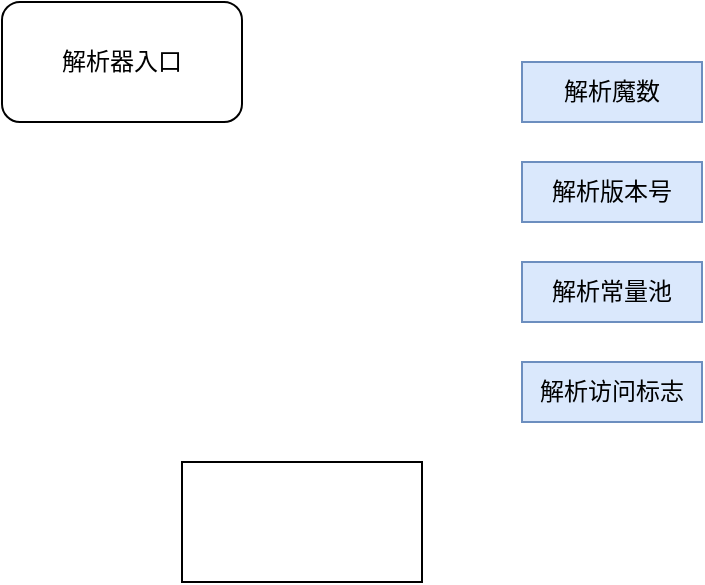 <mxfile version="15.6.3" type="github">
  <diagram id="KJQ_AWa8l4w9tSERXjJN" name="Page-1">
    <mxGraphModel dx="942" dy="621" grid="1" gridSize="10" guides="1" tooltips="1" connect="1" arrows="1" fold="1" page="1" pageScale="1" pageWidth="827" pageHeight="1169" math="0" shadow="0">
      <root>
        <mxCell id="0" />
        <mxCell id="1" parent="0" />
        <mxCell id="fsH_G0In-MBlYthfAQ0J-1" value="解析器入口" style="rounded=1;whiteSpace=wrap;html=1;" vertex="1" parent="1">
          <mxGeometry x="260" y="60" width="120" height="60" as="geometry" />
        </mxCell>
        <mxCell id="fsH_G0In-MBlYthfAQ0J-2" value="" style="rounded=0;whiteSpace=wrap;html=1;" vertex="1" parent="1">
          <mxGeometry x="350" y="290" width="120" height="60" as="geometry" />
        </mxCell>
        <mxCell id="fsH_G0In-MBlYthfAQ0J-3" value="解析魔数" style="rounded=0;whiteSpace=wrap;html=1;fillColor=#dae8fc;strokeColor=#6c8ebf;" vertex="1" parent="1">
          <mxGeometry x="520" y="90" width="90" height="30" as="geometry" />
        </mxCell>
        <mxCell id="fsH_G0In-MBlYthfAQ0J-4" value="解析版本号" style="rounded=0;whiteSpace=wrap;html=1;fillColor=#dae8fc;strokeColor=#6c8ebf;" vertex="1" parent="1">
          <mxGeometry x="520" y="140" width="90" height="30" as="geometry" />
        </mxCell>
        <mxCell id="fsH_G0In-MBlYthfAQ0J-7" value="解析常量池" style="rounded=0;whiteSpace=wrap;html=1;fillColor=#dae8fc;strokeColor=#6c8ebf;" vertex="1" parent="1">
          <mxGeometry x="520" y="190" width="90" height="30" as="geometry" />
        </mxCell>
        <mxCell id="fsH_G0In-MBlYthfAQ0J-9" value="解析访问标志" style="rounded=0;whiteSpace=wrap;html=1;fillColor=#dae8fc;strokeColor=#6c8ebf;" vertex="1" parent="1">
          <mxGeometry x="520" y="240" width="90" height="30" as="geometry" />
        </mxCell>
      </root>
    </mxGraphModel>
  </diagram>
</mxfile>
